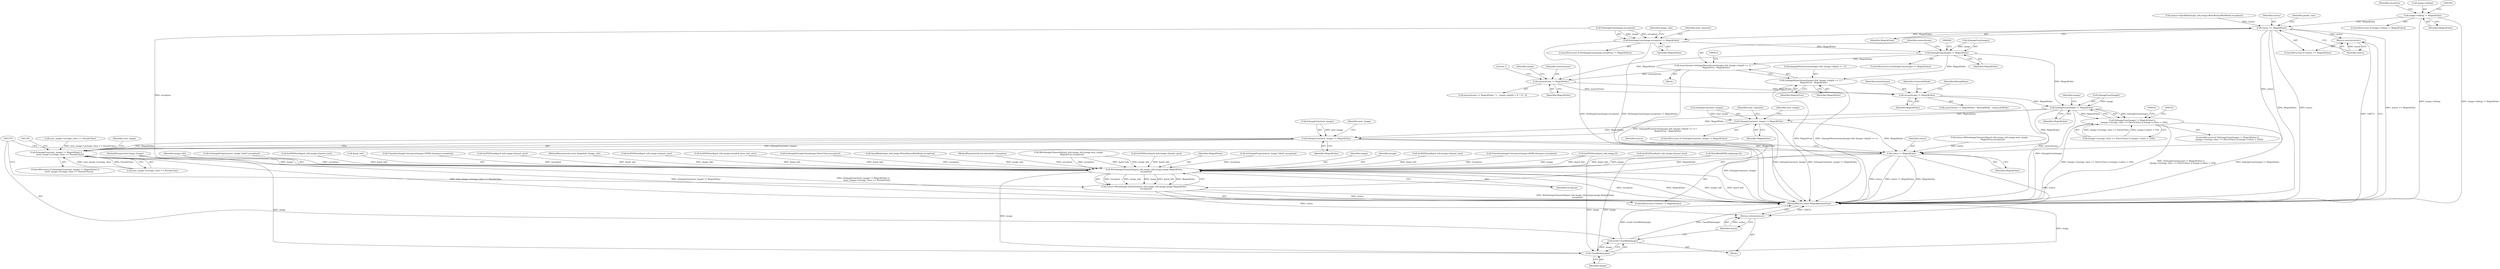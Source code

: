 digraph "0_ImageMagick_4f2c04ea6673863b87ac7f186cbb0d911f74085c_0@pointer" {
"1000158" [label="(Call,image->debug != MagickFalse)"];
"1000192" [label="(Call,status == MagickFalse)"];
"1000195" [label="(Return,return(status);)"];
"1000285" [label="(Call,SetImageGray(image,exception) != MagickFalse)"];
"1000396" [label="(Call,IsImageGray(image) != MagickFalse)"];
"1000402" [label="(Call,monochrome=IsImageMonochrome(image) && (image->depth == 1) ?\n        MagickTrue : MagickFalse)"];
"1000422" [label="(Call,monochrome != MagickFalse)"];
"1000441" [label="(Call,monochrome != MagickFalse)"];
"1000529" [label="(Call,IsImageGray(image) != MagickFalse)"];
"1000528" [label="(Call,(IsImageGray(image) != MagickFalse) ||\n      (image->storage_class == DirectClass) || (image->colors > 256))"];
"1000845" [label="(Call,IsImageGray(next_image) != MagickFalse)"];
"1001170" [label="(Call,IsImageGray(next_image) != MagickFalse)"];
"1001169" [label="(Call,(IsImageGray(next_image) != MagickFalse) ||\n            (next_image->storage_class == PseudoClass))"];
"1001556" [label="(Call,status != MagickFalse)"];
"1001561" [label="(Call,WriteImageChannels(&psd_info,image_info,image,image,MagickFalse,\n      exception))"];
"1001559" [label="(Call,status=WriteImageChannels(&psd_info,image_info,image,image,MagickFalse,\n      exception))"];
"1001573" [label="(Return,return(status);)"];
"1001571" [label="(Call,CloseBlob(image))"];
"1001569" [label="(Call,(void) CloseBlob(image))"];
"1000404" [label="(Call,IsImageMonochrome(image) && (image->depth == 1) ?\n        MagickTrue : MagickFalse)"];
"1001564" [label="(Identifier,image_info)"];
"1000445" [label="(Identifier,GrayscaleMode)"];
"1000186" [label="(Call,OpenBlob(image_info,image,WriteBinaryBlobMode,exception))"];
"1001569" [label="(Call,(void) CloseBlob(image))"];
"1000422" [label="(Call,monochrome != MagickFalse)"];
"1000530" [label="(Call,IsImageGray(image))"];
"1001575" [label="(MethodReturn,static MagickBooleanType)"];
"1000861" [label="(Call,next_image->storage_class == PseudoClass)"];
"1000404" [label="(Call,IsImageMonochrome(image) && (image->depth == 1) ?\n        MagickTrue : MagickFalse)"];
"1000441" [label="(Call,monochrome != MagickFalse)"];
"1001171" [label="(Call,IsImageGray(next_image))"];
"1000402" [label="(Call,monochrome=IsImageMonochrome(image) && (image->depth == 1) ?\n        MagickTrue : MagickFalse)"];
"1000162" [label="(Identifier,MagickFalse)"];
"1000850" [label="(Identifier,num_channels)"];
"1000116" [label="(Block,)"];
"1001573" [label="(Return,return(status);)"];
"1000195" [label="(Return,return(status);)"];
"1000115" [label="(MethodParameterIn,ExceptionInfo *exception)"];
"1000533" [label="(Call,(image->storage_class == DirectClass) || (image->colors > 256))"];
"1000114" [label="(MethodParameterIn,Image *image)"];
"1000395" [label="(ControlStructure,if (IsImageGray(image) != MagickFalse))"];
"1001571" [label="(Call,CloseBlob(image))"];
"1001170" [label="(Call,IsImageGray(next_image) != MagickFalse)"];
"1000291" [label="(Identifier,num_channels)"];
"1001533" [label="(Call,WriteImageChannels(&psd_info,image_info,image,next_image,\n          MagickTrue,exception))"];
"1000527" [label="(ControlStructure,if ((IsImageGray(image) != MagickFalse) ||\n      (image->storage_class == DirectClass) || (image->colors > 256)))"];
"1000414" [label="(Identifier,MagickFalse)"];
"1000443" [label="(Identifier,MagickFalse)"];
"1001365" [label="(Call,SetPSDSize(&psd_info,image,channel_size))"];
"1001559" [label="(Call,status=WriteImageChannels(&psd_info,image_info,image,image,MagickFalse,\n      exception))"];
"1001168" [label="(ControlStructure,if ((IsImageGray(next_image) != MagickFalse) ||\n            (next_image->storage_class == PseudoClass)))"];
"1001567" [label="(Identifier,MagickFalse)"];
"1000848" [label="(Identifier,MagickFalse)"];
"1000955" [label="(Call,GetImageProperty(next_image,\"label\",exception))"];
"1001566" [label="(Identifier,image)"];
"1000423" [label="(Identifier,monochrome)"];
"1000400" [label="(Block,)"];
"1001174" [label="(Call,next_image->storage_class == PseudoClass)"];
"1000863" [label="(Identifier,next_image)"];
"1001565" [label="(Identifier,image)"];
"1000192" [label="(Call,status == MagickFalse)"];
"1001531" [label="(Call,status=WriteImageChannels(&psd_info,image_info,image,next_image,\n          MagickTrue,exception))"];
"1000405" [label="(Call,IsImageMonochrome(image) && (image->depth == 1))"];
"1000425" [label="(Literal,1)"];
"1001281" [label="(Call,SetPSDSize(&psd_info,image,channel_size))"];
"1000285" [label="(Call,SetImageGray(image,exception) != MagickFalse)"];
"1000444" [label="(Identifier,BitmapMode)"];
"1000845" [label="(Call,IsImageGray(next_image) != MagickFalse)"];
"1001574" [label="(Identifier,status)"];
"1001556" [label="(Call,status != MagickFalse)"];
"1000490" [label="(Call,TransformImageColorspace(image,sRGBColorspace,exception))"];
"1000998" [label="(Call,SetPSDSize(&psd_info,image,0))"];
"1000157" [label="(ControlStructure,if (image->debug != MagickFalse))"];
"1000529" [label="(Call,IsImageGray(image) != MagickFalse)"];
"1001385" [label="(Call,SetPSDSize(&psd_info,image,channel_size))"];
"1000305" [label="(Identifier,image_info)"];
"1000536" [label="(Identifier,image)"];
"1000289" [label="(Identifier,MagickFalse)"];
"1001560" [label="(Identifier,status)"];
"1000421" [label="(Call,monochrome != MagickFalse ? 1 : image->depth > 8 ? 16 : 8)"];
"1000532" [label="(Identifier,MagickFalse)"];
"1001547" [label="(Call,WriteBlobMSBLong(image,0))"];
"1001176" [label="(Identifier,next_image)"];
"1001561" [label="(Call,WriteImageChannels(&psd_info,image_info,image,image,MagickFalse,\n      exception))"];
"1000174" [label="(Identifier,exception)"];
"1000158" [label="(Call,image->debug != MagickFalse)"];
"1000403" [label="(Identifier,monochrome)"];
"1001442" [label="(Call,GetImageProperty(next_image,\"label\",exception))"];
"1001201" [label="(Call,SetPSDSize(&psd_info,image,channel_size))"];
"1000198" [label="(Identifier,packet_size)"];
"1000846" [label="(Call,IsImageGray(next_image))"];
"1000196" [label="(Identifier,status)"];
"1000413" [label="(Identifier,MagickTrue)"];
"1000191" [label="(ControlStructure,if (status == MagickFalse))"];
"1000424" [label="(Identifier,MagickFalse)"];
"1001555" [label="(ControlStructure,if (status != MagickFalse))"];
"1000194" [label="(Identifier,MagickFalse)"];
"1001562" [label="(Call,&psd_info)"];
"1000284" [label="(ControlStructure,if (SetImageGray(image,exception) != MagickFalse))"];
"1000518" [label="(Call,TransformImageColorspace(image,CMYKColorspace,exception))"];
"1001223" [label="(Call,SetPSDSize(&psd_info,image,channel_size))"];
"1001169" [label="(Call,(IsImageGray(next_image) != MagickFalse) ||\n            (next_image->storage_class == PseudoClass))"];
"1000286" [label="(Call,SetImageGray(image,exception))"];
"1000113" [label="(MethodParameterIn,const ImageInfo *image_info)"];
"1000184" [label="(Call,status=OpenBlob(image_info,image,WriteBinaryBlobMode,exception))"];
"1001303" [label="(Call,SetPSDSize(&psd_info,image,channel_size))"];
"1000396" [label="(Call,IsImageGray(image) != MagickFalse)"];
"1001173" [label="(Identifier,MagickFalse)"];
"1000159" [label="(Call,image->debug)"];
"1000429" [label="(Identifier,image)"];
"1000397" [label="(Call,IsImageGray(image))"];
"1001043" [label="(Call,SetPSDSize(&psd_info,image,rounded_layer_info_size))"];
"1001558" [label="(Identifier,MagickFalse)"];
"1000399" [label="(Identifier,MagickFalse)"];
"1000528" [label="(Call,(IsImageGray(image) != MagickFalse) ||\n      (image->storage_class == DirectClass) || (image->colors > 256))"];
"1001568" [label="(Identifier,exception)"];
"1000440" [label="(Call,monochrome != MagickFalse ? BitmapMode : GrayscaleMode)"];
"1001232" [label="(Identifier,next_image)"];
"1000339" [label="(Call,SetImageStorageClass(image,DirectClass,exception))"];
"1000442" [label="(Identifier,monochrome)"];
"1000844" [label="(ControlStructure,if (IsImageGray(next_image) != MagickFalse))"];
"1001572" [label="(Identifier,image)"];
"1000193" [label="(Identifier,status)"];
"1001557" [label="(Identifier,status)"];
"1000158" -> "1000157"  [label="AST: "];
"1000158" -> "1000162"  [label="CFG: "];
"1000159" -> "1000158"  [label="AST: "];
"1000162" -> "1000158"  [label="AST: "];
"1000164" -> "1000158"  [label="CFG: "];
"1000174" -> "1000158"  [label="CFG: "];
"1000158" -> "1001575"  [label="DDG: image->debug"];
"1000158" -> "1001575"  [label="DDG: image->debug != MagickFalse"];
"1000158" -> "1000192"  [label="DDG: MagickFalse"];
"1000192" -> "1000191"  [label="AST: "];
"1000192" -> "1000194"  [label="CFG: "];
"1000193" -> "1000192"  [label="AST: "];
"1000194" -> "1000192"  [label="AST: "];
"1000196" -> "1000192"  [label="CFG: "];
"1000198" -> "1000192"  [label="CFG: "];
"1000192" -> "1001575"  [label="DDG: MagickFalse"];
"1000192" -> "1001575"  [label="DDG: status"];
"1000192" -> "1001575"  [label="DDG: status == MagickFalse"];
"1000184" -> "1000192"  [label="DDG: status"];
"1000192" -> "1000195"  [label="DDG: status"];
"1000192" -> "1000285"  [label="DDG: MagickFalse"];
"1000192" -> "1001556"  [label="DDG: status"];
"1000195" -> "1000191"  [label="AST: "];
"1000195" -> "1000196"  [label="CFG: "];
"1000196" -> "1000195"  [label="AST: "];
"1001575" -> "1000195"  [label="CFG: "];
"1000195" -> "1001575"  [label="DDG: <RET>"];
"1000196" -> "1000195"  [label="DDG: status"];
"1000285" -> "1000284"  [label="AST: "];
"1000285" -> "1000289"  [label="CFG: "];
"1000286" -> "1000285"  [label="AST: "];
"1000289" -> "1000285"  [label="AST: "];
"1000291" -> "1000285"  [label="CFG: "];
"1000305" -> "1000285"  [label="CFG: "];
"1000285" -> "1001575"  [label="DDG: SetImageGray(image,exception)"];
"1000285" -> "1001575"  [label="DDG: SetImageGray(image,exception) != MagickFalse"];
"1000286" -> "1000285"  [label="DDG: image"];
"1000286" -> "1000285"  [label="DDG: exception"];
"1000285" -> "1000396"  [label="DDG: MagickFalse"];
"1000396" -> "1000395"  [label="AST: "];
"1000396" -> "1000399"  [label="CFG: "];
"1000397" -> "1000396"  [label="AST: "];
"1000399" -> "1000396"  [label="AST: "];
"1000403" -> "1000396"  [label="CFG: "];
"1000449" -> "1000396"  [label="CFG: "];
"1000397" -> "1000396"  [label="DDG: image"];
"1000396" -> "1000402"  [label="DDG: MagickFalse"];
"1000396" -> "1000404"  [label="DDG: MagickFalse"];
"1000396" -> "1000422"  [label="DDG: MagickFalse"];
"1000396" -> "1000529"  [label="DDG: MagickFalse"];
"1000402" -> "1000400"  [label="AST: "];
"1000402" -> "1000404"  [label="CFG: "];
"1000403" -> "1000402"  [label="AST: "];
"1000404" -> "1000402"  [label="AST: "];
"1000416" -> "1000402"  [label="CFG: "];
"1000402" -> "1001575"  [label="DDG: IsImageMonochrome(image) && (image->depth == 1) ?\n        MagickTrue : MagickFalse"];
"1000402" -> "1000422"  [label="DDG: monochrome"];
"1000422" -> "1000421"  [label="AST: "];
"1000422" -> "1000424"  [label="CFG: "];
"1000423" -> "1000422"  [label="AST: "];
"1000424" -> "1000422"  [label="AST: "];
"1000425" -> "1000422"  [label="CFG: "];
"1000429" -> "1000422"  [label="CFG: "];
"1000422" -> "1000441"  [label="DDG: monochrome"];
"1000422" -> "1000441"  [label="DDG: MagickFalse"];
"1000441" -> "1000440"  [label="AST: "];
"1000441" -> "1000443"  [label="CFG: "];
"1000442" -> "1000441"  [label="AST: "];
"1000443" -> "1000441"  [label="AST: "];
"1000444" -> "1000441"  [label="CFG: "];
"1000445" -> "1000441"  [label="CFG: "];
"1000441" -> "1001575"  [label="DDG: monochrome"];
"1000441" -> "1000529"  [label="DDG: MagickFalse"];
"1000529" -> "1000528"  [label="AST: "];
"1000529" -> "1000532"  [label="CFG: "];
"1000530" -> "1000529"  [label="AST: "];
"1000532" -> "1000529"  [label="AST: "];
"1000536" -> "1000529"  [label="CFG: "];
"1000528" -> "1000529"  [label="CFG: "];
"1000529" -> "1001575"  [label="DDG: IsImageGray(image)"];
"1000529" -> "1000528"  [label="DDG: IsImageGray(image)"];
"1000529" -> "1000528"  [label="DDG: MagickFalse"];
"1000530" -> "1000529"  [label="DDG: image"];
"1000529" -> "1000845"  [label="DDG: MagickFalse"];
"1000529" -> "1001170"  [label="DDG: MagickFalse"];
"1000529" -> "1001556"  [label="DDG: MagickFalse"];
"1000528" -> "1000527"  [label="AST: "];
"1000528" -> "1000533"  [label="CFG: "];
"1000533" -> "1000528"  [label="AST: "];
"1000545" -> "1000528"  [label="CFG: "];
"1000552" -> "1000528"  [label="CFG: "];
"1000528" -> "1001575"  [label="DDG: (image->storage_class == DirectClass) || (image->colors > 256)"];
"1000528" -> "1001575"  [label="DDG: (IsImageGray(image) != MagickFalse) ||\n      (image->storage_class == DirectClass) || (image->colors > 256)"];
"1000528" -> "1001575"  [label="DDG: IsImageGray(image) != MagickFalse"];
"1000533" -> "1000528"  [label="DDG: image->storage_class == DirectClass"];
"1000533" -> "1000528"  [label="DDG: image->colors > 256"];
"1000845" -> "1000844"  [label="AST: "];
"1000845" -> "1000848"  [label="CFG: "];
"1000846" -> "1000845"  [label="AST: "];
"1000848" -> "1000845"  [label="AST: "];
"1000850" -> "1000845"  [label="CFG: "];
"1000863" -> "1000845"  [label="CFG: "];
"1000845" -> "1001575"  [label="DDG: IsImageGray(next_image)"];
"1000845" -> "1001575"  [label="DDG: IsImageGray(next_image) != MagickFalse"];
"1000846" -> "1000845"  [label="DDG: next_image"];
"1000845" -> "1001170"  [label="DDG: MagickFalse"];
"1000845" -> "1001556"  [label="DDG: MagickFalse"];
"1001170" -> "1001169"  [label="AST: "];
"1001170" -> "1001173"  [label="CFG: "];
"1001171" -> "1001170"  [label="AST: "];
"1001173" -> "1001170"  [label="AST: "];
"1001176" -> "1001170"  [label="CFG: "];
"1001169" -> "1001170"  [label="CFG: "];
"1001170" -> "1001575"  [label="DDG: IsImageGray(next_image)"];
"1001170" -> "1001169"  [label="DDG: IsImageGray(next_image)"];
"1001170" -> "1001169"  [label="DDG: MagickFalse"];
"1001171" -> "1001170"  [label="DDG: next_image"];
"1001170" -> "1001556"  [label="DDG: MagickFalse"];
"1001169" -> "1001168"  [label="AST: "];
"1001169" -> "1001174"  [label="CFG: "];
"1001174" -> "1001169"  [label="AST: "];
"1001181" -> "1001169"  [label="CFG: "];
"1001232" -> "1001169"  [label="CFG: "];
"1001169" -> "1001575"  [label="DDG: IsImageGray(next_image) != MagickFalse"];
"1001169" -> "1001575"  [label="DDG: (IsImageGray(next_image) != MagickFalse) ||\n            (next_image->storage_class == PseudoClass)"];
"1001169" -> "1001575"  [label="DDG: next_image->storage_class == PseudoClass"];
"1000861" -> "1001169"  [label="DDG: next_image->storage_class == PseudoClass"];
"1001174" -> "1001169"  [label="DDG: next_image->storage_class"];
"1001174" -> "1001169"  [label="DDG: PseudoClass"];
"1001556" -> "1001555"  [label="AST: "];
"1001556" -> "1001558"  [label="CFG: "];
"1001557" -> "1001556"  [label="AST: "];
"1001558" -> "1001556"  [label="AST: "];
"1001560" -> "1001556"  [label="CFG: "];
"1001570" -> "1001556"  [label="CFG: "];
"1001556" -> "1001575"  [label="DDG: MagickFalse"];
"1001556" -> "1001575"  [label="DDG: status"];
"1001556" -> "1001575"  [label="DDG: status != MagickFalse"];
"1001531" -> "1001556"  [label="DDG: status"];
"1001556" -> "1001561"  [label="DDG: MagickFalse"];
"1001556" -> "1001573"  [label="DDG: status"];
"1001561" -> "1001559"  [label="AST: "];
"1001561" -> "1001568"  [label="CFG: "];
"1001562" -> "1001561"  [label="AST: "];
"1001564" -> "1001561"  [label="AST: "];
"1001565" -> "1001561"  [label="AST: "];
"1001566" -> "1001561"  [label="AST: "];
"1001567" -> "1001561"  [label="AST: "];
"1001568" -> "1001561"  [label="AST: "];
"1001559" -> "1001561"  [label="CFG: "];
"1001561" -> "1001575"  [label="DDG: MagickFalse"];
"1001561" -> "1001575"  [label="DDG: image_info"];
"1001561" -> "1001575"  [label="DDG: &psd_info"];
"1001561" -> "1001575"  [label="DDG: exception"];
"1001561" -> "1001559"  [label="DDG: exception"];
"1001561" -> "1001559"  [label="DDG: image_info"];
"1001561" -> "1001559"  [label="DDG: image"];
"1001561" -> "1001559"  [label="DDG: &psd_info"];
"1001561" -> "1001559"  [label="DDG: MagickFalse"];
"1001365" -> "1001561"  [label="DDG: &psd_info"];
"1001043" -> "1001561"  [label="DDG: &psd_info"];
"1000998" -> "1001561"  [label="DDG: &psd_info"];
"1000998" -> "1001561"  [label="DDG: image"];
"1001303" -> "1001561"  [label="DDG: &psd_info"];
"1001281" -> "1001561"  [label="DDG: &psd_info"];
"1001385" -> "1001561"  [label="DDG: &psd_info"];
"1001223" -> "1001561"  [label="DDG: &psd_info"];
"1001533" -> "1001561"  [label="DDG: &psd_info"];
"1001533" -> "1001561"  [label="DDG: image_info"];
"1001533" -> "1001561"  [label="DDG: exception"];
"1001201" -> "1001561"  [label="DDG: &psd_info"];
"1000186" -> "1001561"  [label="DDG: image_info"];
"1000113" -> "1001561"  [label="DDG: image_info"];
"1001547" -> "1001561"  [label="DDG: image"];
"1000114" -> "1001561"  [label="DDG: image"];
"1000490" -> "1001561"  [label="DDG: exception"];
"1000339" -> "1001561"  [label="DDG: exception"];
"1000518" -> "1001561"  [label="DDG: exception"];
"1000286" -> "1001561"  [label="DDG: exception"];
"1001442" -> "1001561"  [label="DDG: exception"];
"1000955" -> "1001561"  [label="DDG: exception"];
"1000115" -> "1001561"  [label="DDG: exception"];
"1001561" -> "1001571"  [label="DDG: image"];
"1001559" -> "1001555"  [label="AST: "];
"1001560" -> "1001559"  [label="AST: "];
"1001570" -> "1001559"  [label="CFG: "];
"1001559" -> "1001575"  [label="DDG: WriteImageChannels(&psd_info,image_info,image,image,MagickFalse,\n      exception)"];
"1001559" -> "1001575"  [label="DDG: status"];
"1001559" -> "1001573"  [label="DDG: status"];
"1001573" -> "1000116"  [label="AST: "];
"1001573" -> "1001574"  [label="CFG: "];
"1001574" -> "1001573"  [label="AST: "];
"1001575" -> "1001573"  [label="CFG: "];
"1001573" -> "1001575"  [label="DDG: <RET>"];
"1001574" -> "1001573"  [label="DDG: status"];
"1001571" -> "1001569"  [label="AST: "];
"1001571" -> "1001572"  [label="CFG: "];
"1001572" -> "1001571"  [label="AST: "];
"1001569" -> "1001571"  [label="CFG: "];
"1001571" -> "1001575"  [label="DDG: image"];
"1001571" -> "1001569"  [label="DDG: image"];
"1000998" -> "1001571"  [label="DDG: image"];
"1001547" -> "1001571"  [label="DDG: image"];
"1000114" -> "1001571"  [label="DDG: image"];
"1001569" -> "1000116"  [label="AST: "];
"1001570" -> "1001569"  [label="AST: "];
"1001574" -> "1001569"  [label="CFG: "];
"1001569" -> "1001575"  [label="DDG: (void) CloseBlob(image)"];
"1001569" -> "1001575"  [label="DDG: CloseBlob(image)"];
"1000404" -> "1000413"  [label="CFG: "];
"1000404" -> "1000414"  [label="CFG: "];
"1000405" -> "1000404"  [label="AST: "];
"1000413" -> "1000404"  [label="AST: "];
"1000414" -> "1000404"  [label="AST: "];
"1000404" -> "1001575"  [label="DDG: IsImageMonochrome(image) && (image->depth == 1)"];
"1000404" -> "1001575"  [label="DDG: MagickTrue"];
}
